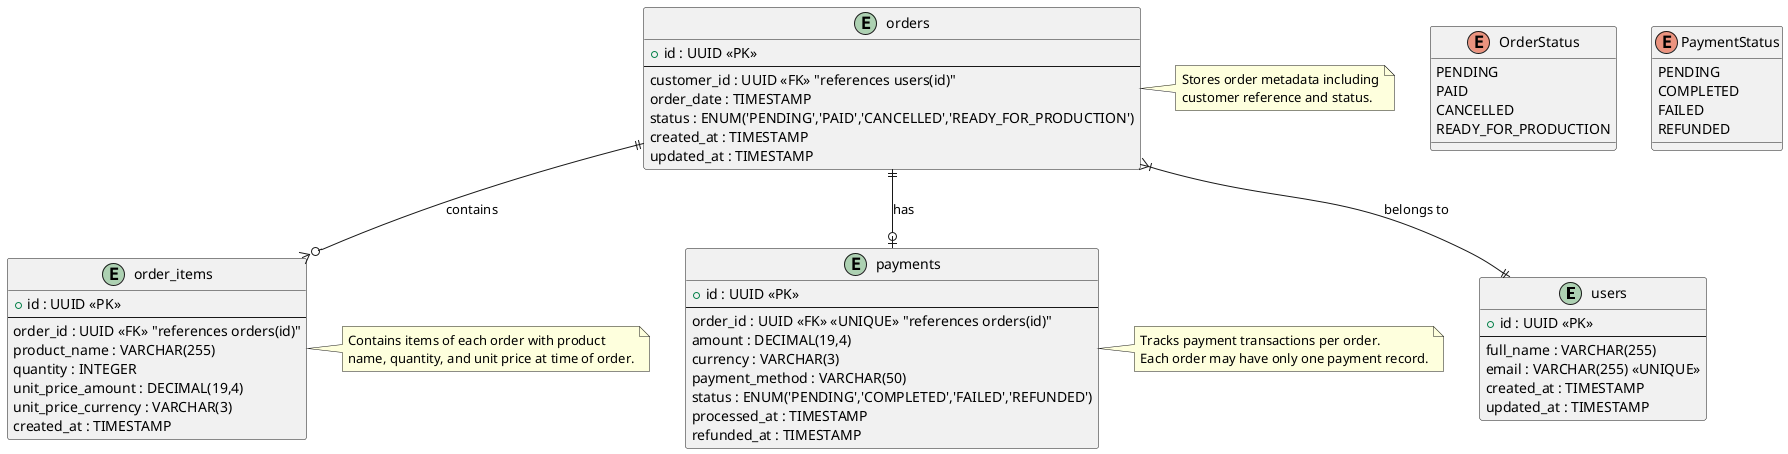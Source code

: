 @startuml
' =============================
' DATABASE SCHEMA (Unified & Improved)
' =============================

entity "users" {
  + id : UUID <<PK>>
  --
  full_name : VARCHAR(255)
  email : VARCHAR(255) <<UNIQUE>>
  created_at : TIMESTAMP
  updated_at : TIMESTAMP
}

entity "orders" {
  + id : UUID <<PK>>
  --
  customer_id : UUID <<FK>> "references users(id)"
  order_date : TIMESTAMP
  status : ENUM('PENDING','PAID','CANCELLED','READY_FOR_PRODUCTION')
  created_at : TIMESTAMP
  updated_at : TIMESTAMP
}

entity "order_items" {
  + id : UUID <<PK>>
  --
  order_id : UUID <<FK>> "references orders(id)"
  product_name : VARCHAR(255)
  quantity : INTEGER
  unit_price_amount : DECIMAL(19,4)
  unit_price_currency : VARCHAR(3)
  created_at : TIMESTAMP
}

entity "payments" {
  + id : UUID <<PK>>
  --
  order_id : UUID <<FK>> <<UNIQUE>> "references orders(id)"
  amount : DECIMAL(19,4)
  currency : VARCHAR(3)
  payment_method : VARCHAR(50)
  status : ENUM('PENDING','COMPLETED','FAILED','REFUNDED')
  processed_at : TIMESTAMP
  refunded_at : TIMESTAMP
}

' ENUM Definitions
enum OrderStatus {
  PENDING
  PAID
  CANCELLED
  READY_FOR_PRODUCTION
}

enum PaymentStatus {
  PENDING
  COMPLETED
  FAILED
  REFUNDED
}

' Relationships
orders }|--|| users : "belongs to"
orders ||--o{ order_items : "contains"
orders ||--o| payments : "has"

' Notes for clarity
note right of orders
  Stores order metadata including
  customer reference and status.
end note

note right of order_items
  Contains items of each order with product
  name, quantity, and unit price at time of order.
end note

note right of payments
  Tracks payment transactions per order.
  Each order may have only one payment record.
end note

@enduml
